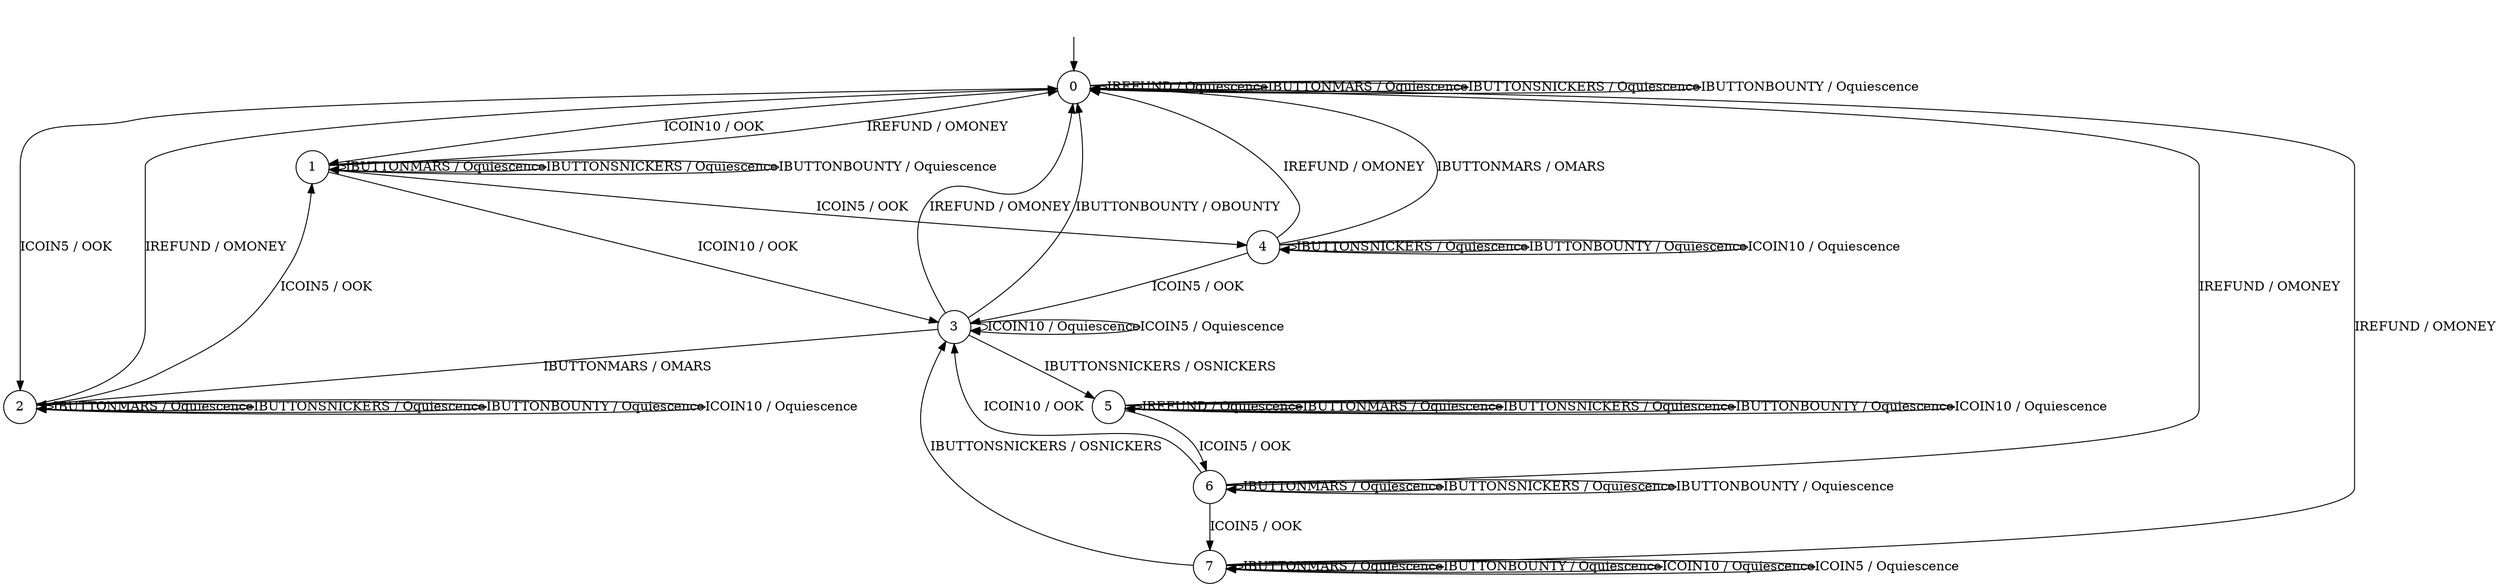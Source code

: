 digraph g {
__start0 [label="" shape="none"];

	s0 [label="0" shape="circle"];
	s1 [label="1" shape="circle"];
	s2 [label="2" shape="circle"];
	s3 [label="3" shape="circle"];
	s4 [label="4" shape="circle"];
	s5 [label="5" shape="circle"];
	s6 [label="6" shape="circle"];
	s7 [label="7" shape="circle"];
	s0 -> s0 [label="IREFUND / Oquiescence"];
	s0 -> s0 [label="IBUTTONMARS / Oquiescence"];
	s0 -> s0 [label="IBUTTONSNICKERS / Oquiescence"];
	s0 -> s0 [label="IBUTTONBOUNTY / Oquiescence"];
	s0 -> s1 [label="ICOIN10 / OOK"];
	s0 -> s2 [label="ICOIN5 / OOK"];
	s1 -> s0 [label="IREFUND / OMONEY"];
	s1 -> s1 [label="IBUTTONMARS / Oquiescence"];
	s1 -> s1 [label="IBUTTONSNICKERS / Oquiescence"];
	s1 -> s1 [label="IBUTTONBOUNTY / Oquiescence"];
	s1 -> s3 [label="ICOIN10 / OOK"];
	s1 -> s4 [label="ICOIN5 / OOK"];
	s2 -> s0 [label="IREFUND / OMONEY"];
	s2 -> s2 [label="IBUTTONMARS / Oquiescence"];
	s2 -> s2 [label="IBUTTONSNICKERS / Oquiescence"];
	s2 -> s2 [label="IBUTTONBOUNTY / Oquiescence"];
	s2 -> s2 [label="ICOIN10 / Oquiescence"];
	s2 -> s1 [label="ICOIN5 / OOK"];
	s3 -> s0 [label="IREFUND / OMONEY"];
	s3 -> s2 [label="IBUTTONMARS / OMARS"];
	s3 -> s5 [label="IBUTTONSNICKERS / OSNICKERS"];
	s3 -> s0 [label="IBUTTONBOUNTY / OBOUNTY"];
	s3 -> s3 [label="ICOIN10 / Oquiescence"];
	s3 -> s3 [label="ICOIN5 / Oquiescence"];
	s4 -> s0 [label="IREFUND / OMONEY"];
	s4 -> s0 [label="IBUTTONMARS / OMARS"];
	s4 -> s4 [label="IBUTTONSNICKERS / Oquiescence"];
	s4 -> s4 [label="IBUTTONBOUNTY / Oquiescence"];
	s4 -> s4 [label="ICOIN10 / Oquiescence"];
	s4 -> s3 [label="ICOIN5 / OOK"];
	s5 -> s5 [label="IREFUND / Oquiescence"];
	s5 -> s5 [label="IBUTTONMARS / Oquiescence"];
	s5 -> s5 [label="IBUTTONSNICKERS / Oquiescence"];
	s5 -> s5 [label="IBUTTONBOUNTY / Oquiescence"];
	s5 -> s5 [label="ICOIN10 / Oquiescence"];
	s5 -> s6 [label="ICOIN5 / OOK"];
	s6 -> s0 [label="IREFUND / OMONEY"];
	s6 -> s6 [label="IBUTTONMARS / Oquiescence"];
	s6 -> s6 [label="IBUTTONSNICKERS / Oquiescence"];
	s6 -> s6 [label="IBUTTONBOUNTY / Oquiescence"];
	s6 -> s3 [label="ICOIN10 / OOK"];
	s6 -> s7 [label="ICOIN5 / OOK"];
	s7 -> s0 [label="IREFUND / OMONEY"];
	s7 -> s7 [label="IBUTTONMARS / Oquiescence"];
	s7 -> s3 [label="IBUTTONSNICKERS / OSNICKERS"];
	s7 -> s7 [label="IBUTTONBOUNTY / Oquiescence"];
	s7 -> s7 [label="ICOIN10 / Oquiescence"];
	s7 -> s7 [label="ICOIN5 / Oquiescence"];

__start0 -> s0;
}
